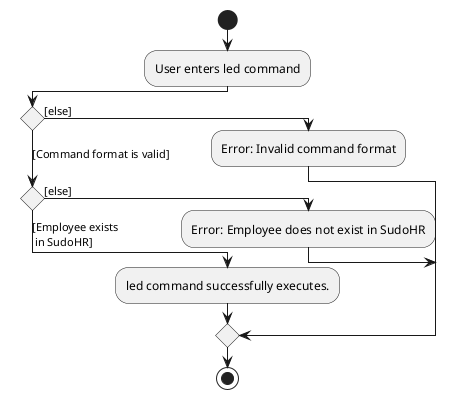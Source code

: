 
@startuml
!pragma useVerticalIf on
start
:User enters led command;
if () then ([else])
  :Error: Invalid command format;
([Command format is valid])elseif () then ([else])
  :Error: Employee does not exist in SudoHR;
 else ([Employee exists
 in SudoHR])
  :led command successfully executes.;
  endif
stop

@enduml
